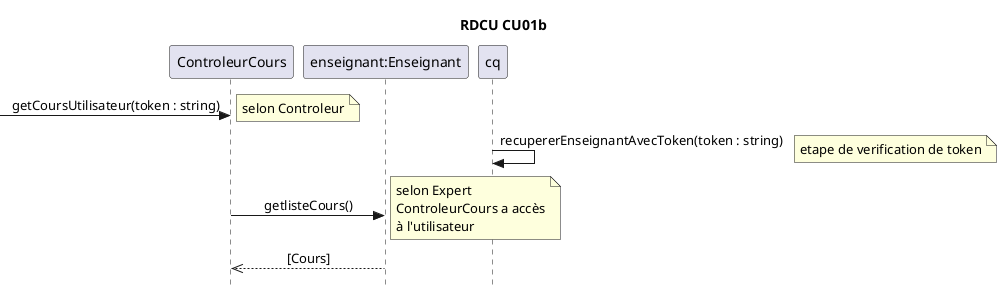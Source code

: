 @startuml RDCU CU01b
skinparam style strictuml
skinparam defaultfontname Verdana
skinparam sequence {
    MessageAlign center
}
hide empty members
title RDCU CU01b


participant "ControleurCours" as c
participant "enseignant:Enseignant" as e


->c : getCoursUtilisateur(token : string)
note right : selon Controleur
cq->cq : recupererEnseignantAvecToken(token : string)
note right : etape de verification de token
c->e : getlisteCours()
note right : selon Expert\nControleurCours a accès\nà l'utilisateur
e-->>c : [Cours]
@enduml 